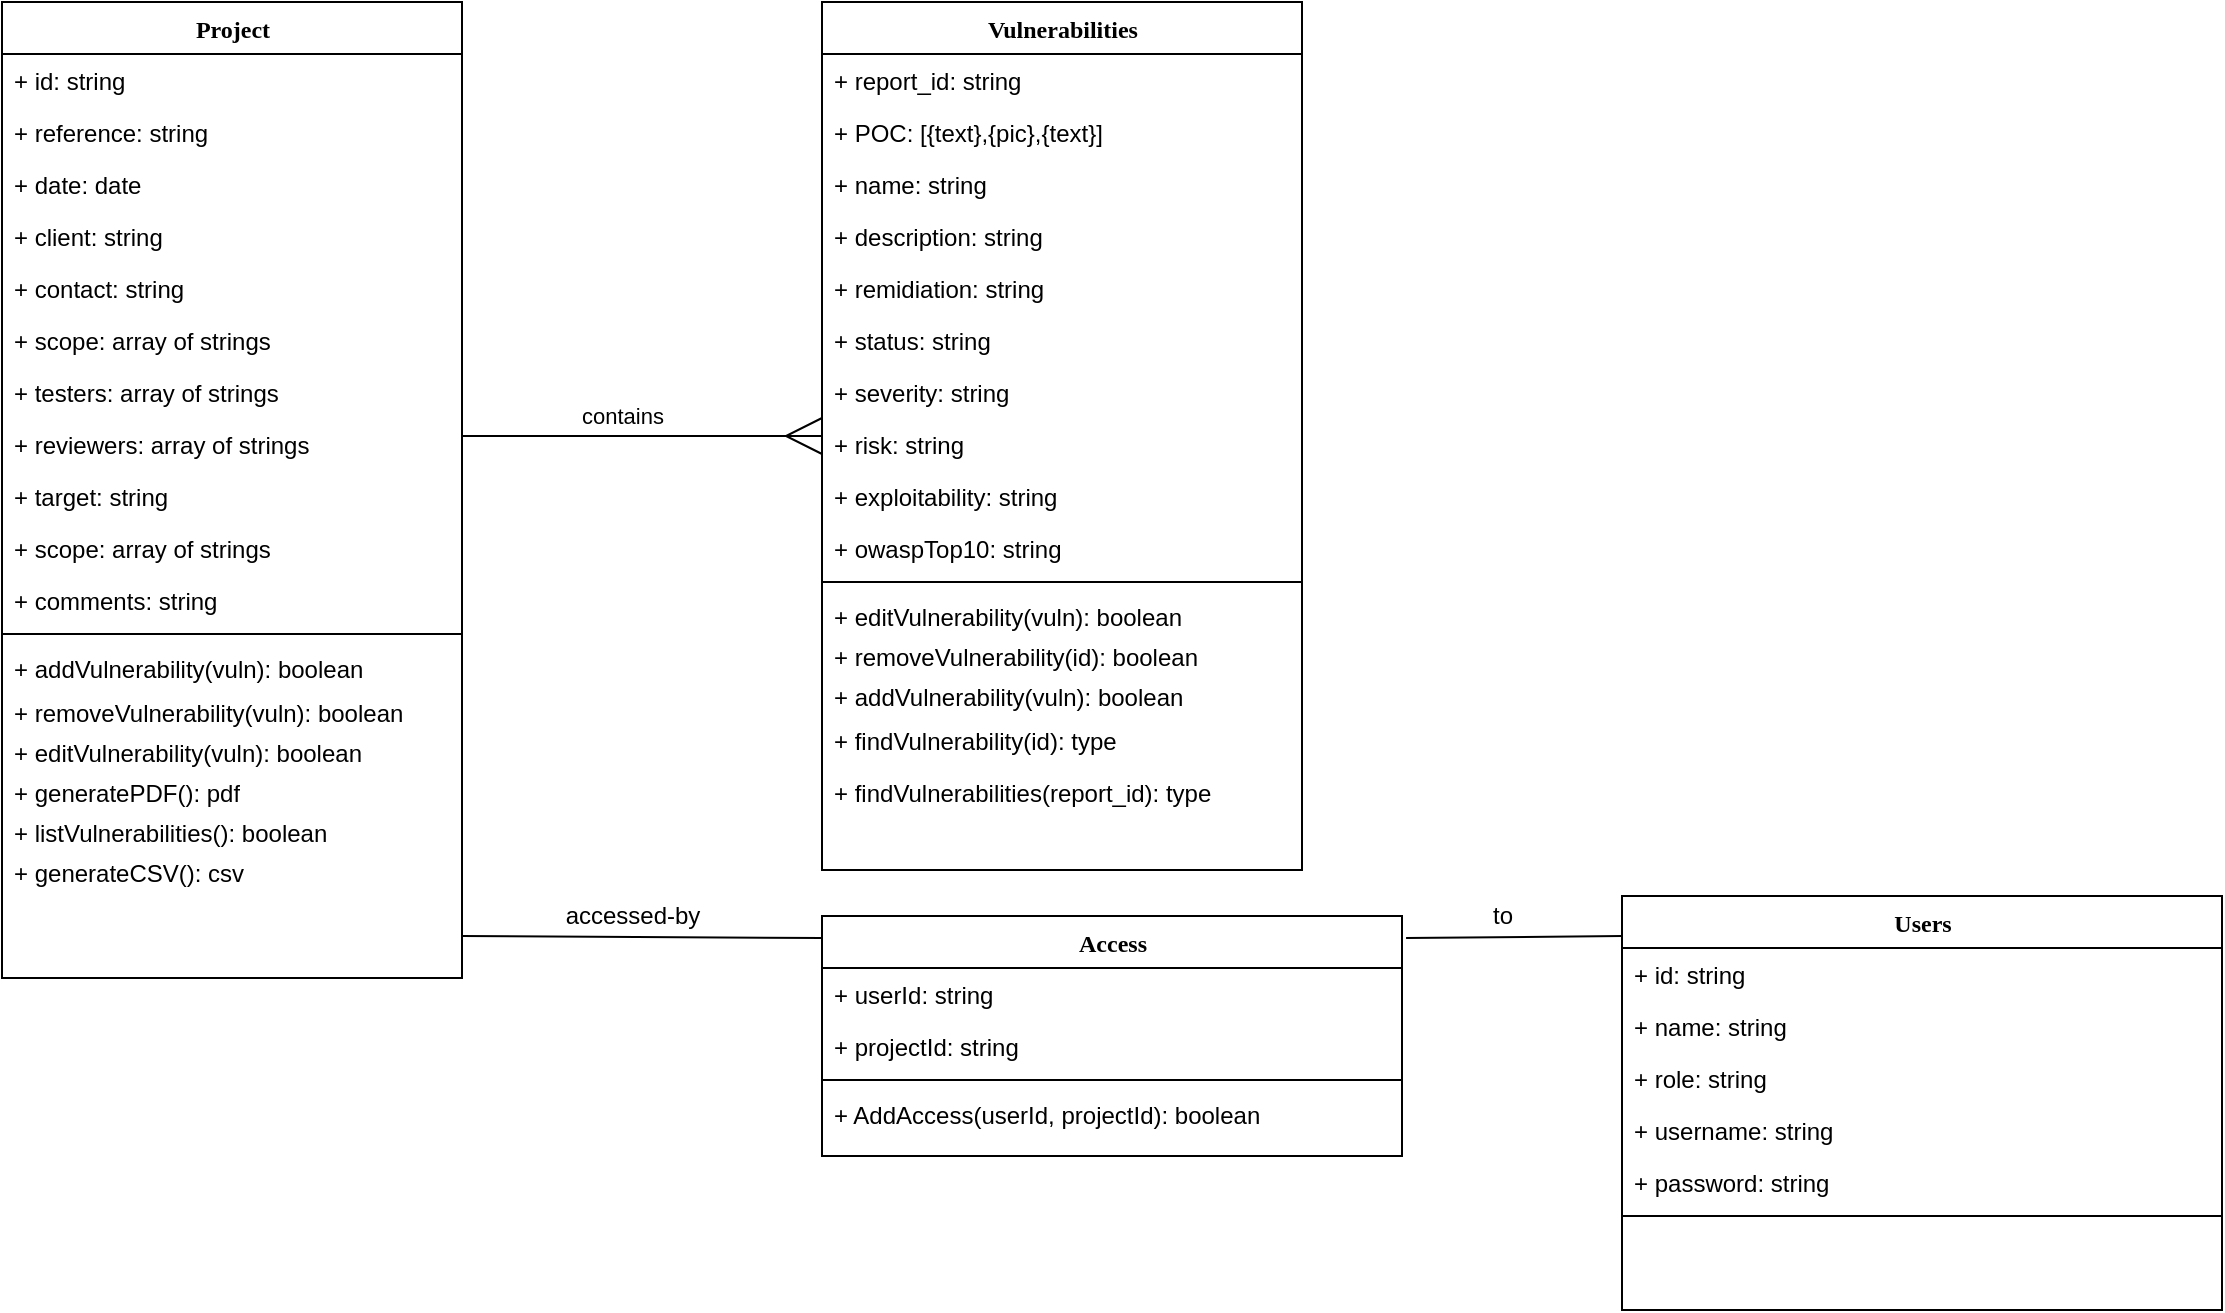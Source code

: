 <mxfile version="13.4.6" type="device"><diagram name="Page-1" id="9f46799a-70d6-7492-0946-bef42562c5a5"><mxGraphModel dx="1422" dy="747" grid="1" gridSize="10" guides="1" tooltips="1" connect="1" arrows="1" fold="1" page="1" pageScale="1" pageWidth="1100" pageHeight="850" background="#ffffff" math="0" shadow="0"><root><mxCell id="0"/><mxCell id="1" parent="0"/><mxCell id="78961159f06e98e8-17" value="Project" style="swimlane;html=1;fontStyle=1;align=center;verticalAlign=top;childLayout=stackLayout;horizontal=1;startSize=26;horizontalStack=0;resizeParent=1;resizeLast=0;collapsible=1;marginBottom=0;swimlaneFillColor=#ffffff;rounded=0;shadow=0;comic=0;labelBackgroundColor=none;strokeWidth=1;fillColor=none;fontFamily=Verdana;fontSize=12" parent="1" vertex="1"><mxGeometry x="20" y="83" width="230" height="488" as="geometry"/></mxCell><mxCell id="78961159f06e98e8-21" value="+ id: string" style="text;html=1;strokeColor=none;fillColor=none;align=left;verticalAlign=top;spacingLeft=4;spacingRight=4;whiteSpace=wrap;overflow=hidden;rotatable=0;points=[[0,0.5],[1,0.5]];portConstraint=eastwest;" parent="78961159f06e98e8-17" vertex="1"><mxGeometry y="26" width="230" height="26" as="geometry"/></mxCell><mxCell id="cgMCQl-m-EIJvDwvxeeU-31" value="+ reference: string" style="text;html=1;strokeColor=none;fillColor=none;align=left;verticalAlign=top;spacingLeft=4;spacingRight=4;whiteSpace=wrap;overflow=hidden;rotatable=0;points=[[0,0.5],[1,0.5]];portConstraint=eastwest;" parent="78961159f06e98e8-17" vertex="1"><mxGeometry y="52" width="230" height="26" as="geometry"/></mxCell><mxCell id="78961159f06e98e8-23" value="+ date: date" style="text;html=1;strokeColor=none;fillColor=none;align=left;verticalAlign=top;spacingLeft=4;spacingRight=4;whiteSpace=wrap;overflow=hidden;rotatable=0;points=[[0,0.5],[1,0.5]];portConstraint=eastwest;" parent="78961159f06e98e8-17" vertex="1"><mxGeometry y="78" width="230" height="26" as="geometry"/></mxCell><mxCell id="78961159f06e98e8-25" value="+ client: string" style="text;html=1;strokeColor=none;fillColor=none;align=left;verticalAlign=top;spacingLeft=4;spacingRight=4;whiteSpace=wrap;overflow=hidden;rotatable=0;points=[[0,0.5],[1,0.5]];portConstraint=eastwest;" parent="78961159f06e98e8-17" vertex="1"><mxGeometry y="104" width="230" height="26" as="geometry"/></mxCell><mxCell id="78961159f06e98e8-26" value="+ contact: string" style="text;html=1;strokeColor=none;fillColor=none;align=left;verticalAlign=top;spacingLeft=4;spacingRight=4;whiteSpace=wrap;overflow=hidden;rotatable=0;points=[[0,0.5],[1,0.5]];portConstraint=eastwest;" parent="78961159f06e98e8-17" vertex="1"><mxGeometry y="130" width="230" height="26" as="geometry"/></mxCell><mxCell id="cgMCQl-m-EIJvDwvxeeU-5" value="+ scope: array of strings" style="text;html=1;strokeColor=none;fillColor=none;align=left;verticalAlign=top;spacingLeft=4;spacingRight=4;whiteSpace=wrap;overflow=hidden;rotatable=0;points=[[0,0.5],[1,0.5]];portConstraint=eastwest;" parent="78961159f06e98e8-17" vertex="1"><mxGeometry y="156" width="230" height="26" as="geometry"/></mxCell><mxCell id="78961159f06e98e8-24" value="+ testers: array of strings" style="text;html=1;strokeColor=none;fillColor=none;align=left;verticalAlign=top;spacingLeft=4;spacingRight=4;whiteSpace=wrap;overflow=hidden;rotatable=0;points=[[0,0.5],[1,0.5]];portConstraint=eastwest;" parent="78961159f06e98e8-17" vertex="1"><mxGeometry y="182" width="230" height="26" as="geometry"/></mxCell><mxCell id="cgMCQl-m-EIJvDwvxeeU-6" value="+ reviewers: array of strings" style="text;html=1;strokeColor=none;fillColor=none;align=left;verticalAlign=top;spacingLeft=4;spacingRight=4;whiteSpace=wrap;overflow=hidden;rotatable=0;points=[[0,0.5],[1,0.5]];portConstraint=eastwest;" parent="78961159f06e98e8-17" vertex="1"><mxGeometry y="208" width="230" height="26" as="geometry"/></mxCell><mxCell id="cgMCQl-m-EIJvDwvxeeU-7" value="+ target: string" style="text;html=1;strokeColor=none;fillColor=none;align=left;verticalAlign=top;spacingLeft=4;spacingRight=4;whiteSpace=wrap;overflow=hidden;rotatable=0;points=[[0,0.5],[1,0.5]];portConstraint=eastwest;" parent="78961159f06e98e8-17" vertex="1"><mxGeometry y="234" width="230" height="26" as="geometry"/></mxCell><mxCell id="cgMCQl-m-EIJvDwvxeeU-32" value="+ scope: array of strings" style="text;html=1;strokeColor=none;fillColor=none;align=left;verticalAlign=top;spacingLeft=4;spacingRight=4;whiteSpace=wrap;overflow=hidden;rotatable=0;points=[[0,0.5],[1,0.5]];portConstraint=eastwest;" parent="78961159f06e98e8-17" vertex="1"><mxGeometry y="260" width="230" height="26" as="geometry"/></mxCell><mxCell id="cgMCQl-m-EIJvDwvxeeU-8" value="+ comments: string" style="text;html=1;strokeColor=none;fillColor=none;align=left;verticalAlign=top;spacingLeft=4;spacingRight=4;whiteSpace=wrap;overflow=hidden;rotatable=0;points=[[0,0.5],[1,0.5]];portConstraint=eastwest;" parent="78961159f06e98e8-17" vertex="1"><mxGeometry y="286" width="230" height="26" as="geometry"/></mxCell><mxCell id="78961159f06e98e8-19" value="" style="line;html=1;strokeWidth=1;fillColor=none;align=left;verticalAlign=middle;spacingTop=-1;spacingLeft=3;spacingRight=3;rotatable=0;labelPosition=right;points=[];portConstraint=eastwest;" parent="78961159f06e98e8-17" vertex="1"><mxGeometry y="312" width="230" height="8" as="geometry"/></mxCell><mxCell id="78961159f06e98e8-27" value="+ addVulnerability(vuln): boolean" style="text;html=1;strokeColor=none;fillColor=none;align=left;verticalAlign=top;spacingLeft=4;spacingRight=4;whiteSpace=wrap;overflow=hidden;rotatable=0;points=[[0,0.5],[1,0.5]];portConstraint=eastwest;" parent="78961159f06e98e8-17" vertex="1"><mxGeometry y="320" width="230" height="22" as="geometry"/></mxCell><mxCell id="78961159f06e98e8-20" value="+ removeVulnerability(vuln): boolean" style="text;html=1;strokeColor=none;fillColor=none;align=left;verticalAlign=top;spacingLeft=4;spacingRight=4;whiteSpace=wrap;overflow=hidden;rotatable=0;points=[[0,0.5],[1,0.5]];portConstraint=eastwest;" parent="78961159f06e98e8-17" vertex="1"><mxGeometry y="342" width="230" height="20" as="geometry"/></mxCell><mxCell id="cgMCQl-m-EIJvDwvxeeU-9" value="+ editVulnerability(vuln): boolean" style="text;html=1;strokeColor=none;fillColor=none;align=left;verticalAlign=top;spacingLeft=4;spacingRight=4;whiteSpace=wrap;overflow=hidden;rotatable=0;points=[[0,0.5],[1,0.5]];portConstraint=eastwest;" parent="78961159f06e98e8-17" vertex="1"><mxGeometry y="362" width="230" height="20" as="geometry"/></mxCell><mxCell id="cgMCQl-m-EIJvDwvxeeU-10" value="+ generatePDF(): pdf" style="text;html=1;strokeColor=none;fillColor=none;align=left;verticalAlign=top;spacingLeft=4;spacingRight=4;whiteSpace=wrap;overflow=hidden;rotatable=0;points=[[0,0.5],[1,0.5]];portConstraint=eastwest;" parent="78961159f06e98e8-17" vertex="1"><mxGeometry y="382" width="230" height="20" as="geometry"/></mxCell><mxCell id="cgMCQl-m-EIJvDwvxeeU-11" value="+ listVulnerabilities(): boolean" style="text;html=1;strokeColor=none;fillColor=none;align=left;verticalAlign=top;spacingLeft=4;spacingRight=4;whiteSpace=wrap;overflow=hidden;rotatable=0;points=[[0,0.5],[1,0.5]];portConstraint=eastwest;" parent="78961159f06e98e8-17" vertex="1"><mxGeometry y="402" width="230" height="20" as="geometry"/></mxCell><mxCell id="cgMCQl-m-EIJvDwvxeeU-12" value="+ generateCSV(): csv" style="text;html=1;strokeColor=none;fillColor=none;align=left;verticalAlign=top;spacingLeft=4;spacingRight=4;whiteSpace=wrap;overflow=hidden;rotatable=0;points=[[0,0.5],[1,0.5]];portConstraint=eastwest;" parent="78961159f06e98e8-17" vertex="1"><mxGeometry y="422" width="230" height="40" as="geometry"/></mxCell><mxCell id="78961159f06e98e8-30" value="Vulnerabilities" style="swimlane;html=1;fontStyle=1;align=center;verticalAlign=top;childLayout=stackLayout;horizontal=1;startSize=26;horizontalStack=0;resizeParent=1;resizeLast=0;collapsible=1;marginBottom=0;swimlaneFillColor=#ffffff;rounded=0;shadow=0;comic=0;labelBackgroundColor=none;strokeWidth=1;fillColor=none;fontFamily=Verdana;fontSize=12" parent="1" vertex="1"><mxGeometry x="430" y="83" width="240" height="434" as="geometry"/></mxCell><mxCell id="cgMCQl-m-EIJvDwvxeeU-36" value="+ report_id: string" style="text;html=1;strokeColor=none;fillColor=none;align=left;verticalAlign=top;spacingLeft=4;spacingRight=4;whiteSpace=wrap;overflow=hidden;rotatable=0;points=[[0,0.5],[1,0.5]];portConstraint=eastwest;" parent="78961159f06e98e8-30" vertex="1"><mxGeometry y="26" width="240" height="26" as="geometry"/></mxCell><mxCell id="78961159f06e98e8-31" value="+ POC: [{text},{pic},{text}]" style="text;html=1;strokeColor=none;fillColor=none;align=left;verticalAlign=top;spacingLeft=4;spacingRight=4;whiteSpace=wrap;overflow=hidden;rotatable=0;points=[[0,0.5],[1,0.5]];portConstraint=eastwest;" parent="78961159f06e98e8-30" vertex="1"><mxGeometry y="52" width="240" height="26" as="geometry"/></mxCell><mxCell id="78961159f06e98e8-32" value="+ name: string" style="text;html=1;strokeColor=none;fillColor=none;align=left;verticalAlign=top;spacingLeft=4;spacingRight=4;whiteSpace=wrap;overflow=hidden;rotatable=0;points=[[0,0.5],[1,0.5]];portConstraint=eastwest;" parent="78961159f06e98e8-30" vertex="1"><mxGeometry y="78" width="240" height="26" as="geometry"/></mxCell><mxCell id="78961159f06e98e8-33" value="+ description: string" style="text;html=1;strokeColor=none;fillColor=none;align=left;verticalAlign=top;spacingLeft=4;spacingRight=4;whiteSpace=wrap;overflow=hidden;rotatable=0;points=[[0,0.5],[1,0.5]];portConstraint=eastwest;" parent="78961159f06e98e8-30" vertex="1"><mxGeometry y="104" width="240" height="26" as="geometry"/></mxCell><mxCell id="78961159f06e98e8-34" value="+ remidiation: string" style="text;html=1;strokeColor=none;fillColor=none;align=left;verticalAlign=top;spacingLeft=4;spacingRight=4;whiteSpace=wrap;overflow=hidden;rotatable=0;points=[[0,0.5],[1,0.5]];portConstraint=eastwest;" parent="78961159f06e98e8-30" vertex="1"><mxGeometry y="130" width="240" height="26" as="geometry"/></mxCell><mxCell id="78961159f06e98e8-36" value="+ status: string" style="text;html=1;strokeColor=none;fillColor=none;align=left;verticalAlign=top;spacingLeft=4;spacingRight=4;whiteSpace=wrap;overflow=hidden;rotatable=0;points=[[0,0.5],[1,0.5]];portConstraint=eastwest;" parent="78961159f06e98e8-30" vertex="1"><mxGeometry y="156" width="240" height="26" as="geometry"/></mxCell><mxCell id="78961159f06e98e8-37" value="+ severity: string" style="text;html=1;strokeColor=none;fillColor=none;align=left;verticalAlign=top;spacingLeft=4;spacingRight=4;whiteSpace=wrap;overflow=hidden;rotatable=0;points=[[0,0.5],[1,0.5]];portConstraint=eastwest;" parent="78961159f06e98e8-30" vertex="1"><mxGeometry y="182" width="240" height="26" as="geometry"/></mxCell><mxCell id="cgMCQl-m-EIJvDwvxeeU-34" value="+ risk: string" style="text;html=1;strokeColor=none;fillColor=none;align=left;verticalAlign=top;spacingLeft=4;spacingRight=4;whiteSpace=wrap;overflow=hidden;rotatable=0;points=[[0,0.5],[1,0.5]];portConstraint=eastwest;" parent="78961159f06e98e8-30" vertex="1"><mxGeometry y="208" width="240" height="26" as="geometry"/></mxCell><mxCell id="cgMCQl-m-EIJvDwvxeeU-40" value="+ exploitability: string" style="text;html=1;strokeColor=none;fillColor=none;align=left;verticalAlign=top;spacingLeft=4;spacingRight=4;whiteSpace=wrap;overflow=hidden;rotatable=0;points=[[0,0.5],[1,0.5]];portConstraint=eastwest;" parent="78961159f06e98e8-30" vertex="1"><mxGeometry y="234" width="240" height="26" as="geometry"/></mxCell><mxCell id="cgMCQl-m-EIJvDwvxeeU-35" value="+ owaspTop10: string" style="text;html=1;strokeColor=none;fillColor=none;align=left;verticalAlign=top;spacingLeft=4;spacingRight=4;whiteSpace=wrap;overflow=hidden;rotatable=0;points=[[0,0.5],[1,0.5]];portConstraint=eastwest;" parent="78961159f06e98e8-30" vertex="1"><mxGeometry y="260" width="240" height="26" as="geometry"/></mxCell><mxCell id="78961159f06e98e8-38" value="" style="line;html=1;strokeWidth=1;fillColor=none;align=left;verticalAlign=middle;spacingTop=-1;spacingLeft=3;spacingRight=3;rotatable=0;labelPosition=right;points=[];portConstraint=eastwest;" parent="78961159f06e98e8-30" vertex="1"><mxGeometry y="286" width="240" height="8" as="geometry"/></mxCell><mxCell id="cgMCQl-m-EIJvDwvxeeU-39" value="+ editVulnerability(vuln): boolean" style="text;html=1;strokeColor=none;fillColor=none;align=left;verticalAlign=top;spacingLeft=4;spacingRight=4;whiteSpace=wrap;overflow=hidden;rotatable=0;points=[[0,0.5],[1,0.5]];portConstraint=eastwest;" parent="78961159f06e98e8-30" vertex="1"><mxGeometry y="294" width="240" height="20" as="geometry"/></mxCell><mxCell id="cgMCQl-m-EIJvDwvxeeU-38" value="+ removeVulnerability(id): boolean" style="text;html=1;strokeColor=none;fillColor=none;align=left;verticalAlign=top;spacingLeft=4;spacingRight=4;whiteSpace=wrap;overflow=hidden;rotatable=0;points=[[0,0.5],[1,0.5]];portConstraint=eastwest;" parent="78961159f06e98e8-30" vertex="1"><mxGeometry y="314" width="240" height="20" as="geometry"/></mxCell><mxCell id="cgMCQl-m-EIJvDwvxeeU-37" value="+ addVulnerability(vuln): boolean" style="text;html=1;strokeColor=none;fillColor=none;align=left;verticalAlign=top;spacingLeft=4;spacingRight=4;whiteSpace=wrap;overflow=hidden;rotatable=0;points=[[0,0.5],[1,0.5]];portConstraint=eastwest;" parent="78961159f06e98e8-30" vertex="1"><mxGeometry y="334" width="240" height="22" as="geometry"/></mxCell><mxCell id="78961159f06e98e8-39" value="&lt;div&gt;+ findVulnerability(id): type&lt;/div&gt;" style="text;html=1;strokeColor=none;fillColor=none;align=left;verticalAlign=top;spacingLeft=4;spacingRight=4;whiteSpace=wrap;overflow=hidden;rotatable=0;points=[[0,0.5],[1,0.5]];portConstraint=eastwest;" parent="78961159f06e98e8-30" vertex="1"><mxGeometry y="356" width="240" height="26" as="geometry"/></mxCell><mxCell id="78961159f06e98e8-40" value="+ findVulnerabilities(report_id): type" style="text;html=1;strokeColor=none;fillColor=none;align=left;verticalAlign=top;spacingLeft=4;spacingRight=4;whiteSpace=wrap;overflow=hidden;rotatable=0;points=[[0,0.5],[1,0.5]];portConstraint=eastwest;" parent="78961159f06e98e8-30" vertex="1"><mxGeometry y="382" width="240" height="26" as="geometry"/></mxCell><mxCell id="78961159f06e98e8-121" style="edgeStyle=elbowEdgeStyle;html=1;labelBackgroundColor=none;startFill=0;startSize=8;endArrow=ERmany;endFill=0;endSize=16;fontFamily=Verdana;fontSize=12;elbow=vertical;" parent="1" source="78961159f06e98e8-17" target="78961159f06e98e8-30" edge="1"><mxGeometry relative="1" as="geometry"><mxPoint x="250" y="259.882" as="sourcePoint"/></mxGeometry></mxCell><mxCell id="cgMCQl-m-EIJvDwvxeeU-1" value="contains" style="edgeLabel;html=1;align=center;verticalAlign=middle;resizable=0;points=[];" parent="78961159f06e98e8-121" vertex="1" connectable="0"><mxGeometry x="0.911" y="-1" relative="1" as="geometry"><mxPoint x="-92" y="-11" as="offset"/></mxGeometry></mxCell><mxCell id="-j00sqZEOo3zV6aknU_f-21" value="" style="endArrow=none;html=1;exitX=1;exitY=1.125;exitDx=0;exitDy=0;exitPerimeter=0;entryX=0;entryY=0.092;entryDx=0;entryDy=0;entryPerimeter=0;" edge="1" parent="1" source="cgMCQl-m-EIJvDwvxeeU-12" target="-j00sqZEOo3zV6aknU_f-22"><mxGeometry width="50" height="50" relative="1" as="geometry"><mxPoint x="520" y="530" as="sourcePoint"/><mxPoint x="438" y="550" as="targetPoint"/></mxGeometry></mxCell><mxCell id="-j00sqZEOo3zV6aknU_f-28" value="" style="endArrow=none;html=1;exitX=1.007;exitY=0.092;exitDx=0;exitDy=0;exitPerimeter=0;" edge="1" parent="1" source="-j00sqZEOo3zV6aknU_f-22"><mxGeometry width="50" height="50" relative="1" as="geometry"><mxPoint x="730" y="550" as="sourcePoint"/><mxPoint x="830" y="550" as="targetPoint"/></mxGeometry></mxCell><mxCell id="-j00sqZEOo3zV6aknU_f-1" value="Users" style="swimlane;html=1;fontStyle=1;align=center;verticalAlign=top;childLayout=stackLayout;horizontal=1;startSize=26;horizontalStack=0;resizeParent=1;resizeLast=0;collapsible=1;marginBottom=0;swimlaneFillColor=#ffffff;rounded=0;shadow=0;comic=0;labelBackgroundColor=none;strokeWidth=1;fillColor=none;fontFamily=Verdana;fontSize=12" vertex="1" parent="1"><mxGeometry x="830" y="530" width="300" height="207" as="geometry"/></mxCell><mxCell id="-j00sqZEOo3zV6aknU_f-29" value="+ id: string" style="text;html=1;strokeColor=none;fillColor=none;align=left;verticalAlign=top;spacingLeft=4;spacingRight=4;whiteSpace=wrap;overflow=hidden;rotatable=0;points=[[0,0.5],[1,0.5]];portConstraint=eastwest;" vertex="1" parent="-j00sqZEOo3zV6aknU_f-1"><mxGeometry y="26" width="300" height="26" as="geometry"/></mxCell><mxCell id="-j00sqZEOo3zV6aknU_f-18" value="+ name: string" style="text;html=1;strokeColor=none;fillColor=none;align=left;verticalAlign=top;spacingLeft=4;spacingRight=4;whiteSpace=wrap;overflow=hidden;rotatable=0;points=[[0,0.5],[1,0.5]];portConstraint=eastwest;" vertex="1" parent="-j00sqZEOo3zV6aknU_f-1"><mxGeometry y="52" width="300" height="26" as="geometry"/></mxCell><mxCell id="-j00sqZEOo3zV6aknU_f-4" value="+ role: string" style="text;html=1;strokeColor=none;fillColor=none;align=left;verticalAlign=top;spacingLeft=4;spacingRight=4;whiteSpace=wrap;overflow=hidden;rotatable=0;points=[[0,0.5],[1,0.5]];portConstraint=eastwest;" vertex="1" parent="-j00sqZEOo3zV6aknU_f-1"><mxGeometry y="78" width="300" height="26" as="geometry"/></mxCell><mxCell id="-j00sqZEOo3zV6aknU_f-19" value="+ username: string" style="text;html=1;strokeColor=none;fillColor=none;align=left;verticalAlign=top;spacingLeft=4;spacingRight=4;whiteSpace=wrap;overflow=hidden;rotatable=0;points=[[0,0.5],[1,0.5]];portConstraint=eastwest;" vertex="1" parent="-j00sqZEOo3zV6aknU_f-1"><mxGeometry y="104" width="300" height="26" as="geometry"/></mxCell><mxCell id="-j00sqZEOo3zV6aknU_f-20" value="+ password: string" style="text;html=1;strokeColor=none;fillColor=none;align=left;verticalAlign=top;spacingLeft=4;spacingRight=4;whiteSpace=wrap;overflow=hidden;rotatable=0;points=[[0,0.5],[1,0.5]];portConstraint=eastwest;" vertex="1" parent="-j00sqZEOo3zV6aknU_f-1"><mxGeometry y="130" width="300" height="26" as="geometry"/></mxCell><mxCell id="-j00sqZEOo3zV6aknU_f-12" value="" style="line;html=1;strokeWidth=1;fillColor=none;align=left;verticalAlign=middle;spacingTop=-1;spacingLeft=3;spacingRight=3;rotatable=0;labelPosition=right;points=[];portConstraint=eastwest;" vertex="1" parent="-j00sqZEOo3zV6aknU_f-1"><mxGeometry y="156" width="300" height="8" as="geometry"/></mxCell><mxCell id="-j00sqZEOo3zV6aknU_f-22" value="Access" style="swimlane;html=1;fontStyle=1;align=center;verticalAlign=top;childLayout=stackLayout;horizontal=1;startSize=26;horizontalStack=0;resizeParent=1;resizeLast=0;collapsible=1;marginBottom=0;swimlaneFillColor=#ffffff;rounded=0;shadow=0;comic=0;labelBackgroundColor=none;strokeWidth=1;fillColor=none;fontFamily=Verdana;fontSize=12" vertex="1" parent="1"><mxGeometry x="430" y="540" width="290" height="120" as="geometry"/></mxCell><mxCell id="-j00sqZEOo3zV6aknU_f-23" value="+ userId: string" style="text;html=1;strokeColor=none;fillColor=none;align=left;verticalAlign=top;spacingLeft=4;spacingRight=4;whiteSpace=wrap;overflow=hidden;rotatable=0;points=[[0,0.5],[1,0.5]];portConstraint=eastwest;" vertex="1" parent="-j00sqZEOo3zV6aknU_f-22"><mxGeometry y="26" width="290" height="26" as="geometry"/></mxCell><mxCell id="-j00sqZEOo3zV6aknU_f-24" value="+ projectId: string" style="text;html=1;strokeColor=none;fillColor=none;align=left;verticalAlign=top;spacingLeft=4;spacingRight=4;whiteSpace=wrap;overflow=hidden;rotatable=0;points=[[0,0.5],[1,0.5]];portConstraint=eastwest;" vertex="1" parent="-j00sqZEOo3zV6aknU_f-22"><mxGeometry y="52" width="290" height="26" as="geometry"/></mxCell><mxCell id="-j00sqZEOo3zV6aknU_f-27" value="" style="line;html=1;strokeWidth=1;fillColor=none;align=left;verticalAlign=middle;spacingTop=-1;spacingLeft=3;spacingRight=3;rotatable=0;labelPosition=right;points=[];portConstraint=eastwest;" vertex="1" parent="-j00sqZEOo3zV6aknU_f-22"><mxGeometry y="78" width="290" height="8" as="geometry"/></mxCell><mxCell id="-j00sqZEOo3zV6aknU_f-30" value="+ AddAccess(userId, projectId): boolean" style="text;html=1;strokeColor=none;fillColor=none;align=left;verticalAlign=top;spacingLeft=4;spacingRight=4;whiteSpace=wrap;overflow=hidden;rotatable=0;points=[[0,0.5],[1,0.5]];portConstraint=eastwest;" vertex="1" parent="-j00sqZEOo3zV6aknU_f-22"><mxGeometry y="86" width="290" height="20" as="geometry"/></mxCell><mxCell id="2" value="to" style="text;html=1;align=center;verticalAlign=middle;resizable=0;points=[];autosize=1;" vertex="1" parent="1"><mxGeometry x="755" y="530" width="30" height="20" as="geometry"/></mxCell><mxCell id="-j00sqZEOo3zV6aknU_f-32" value="accessed-by" style="text;html=1;align=center;verticalAlign=middle;resizable=0;points=[];autosize=1;" vertex="1" parent="1"><mxGeometry x="290" y="530" width="90" height="20" as="geometry"/></mxCell></root></mxGraphModel></diagram></mxfile>